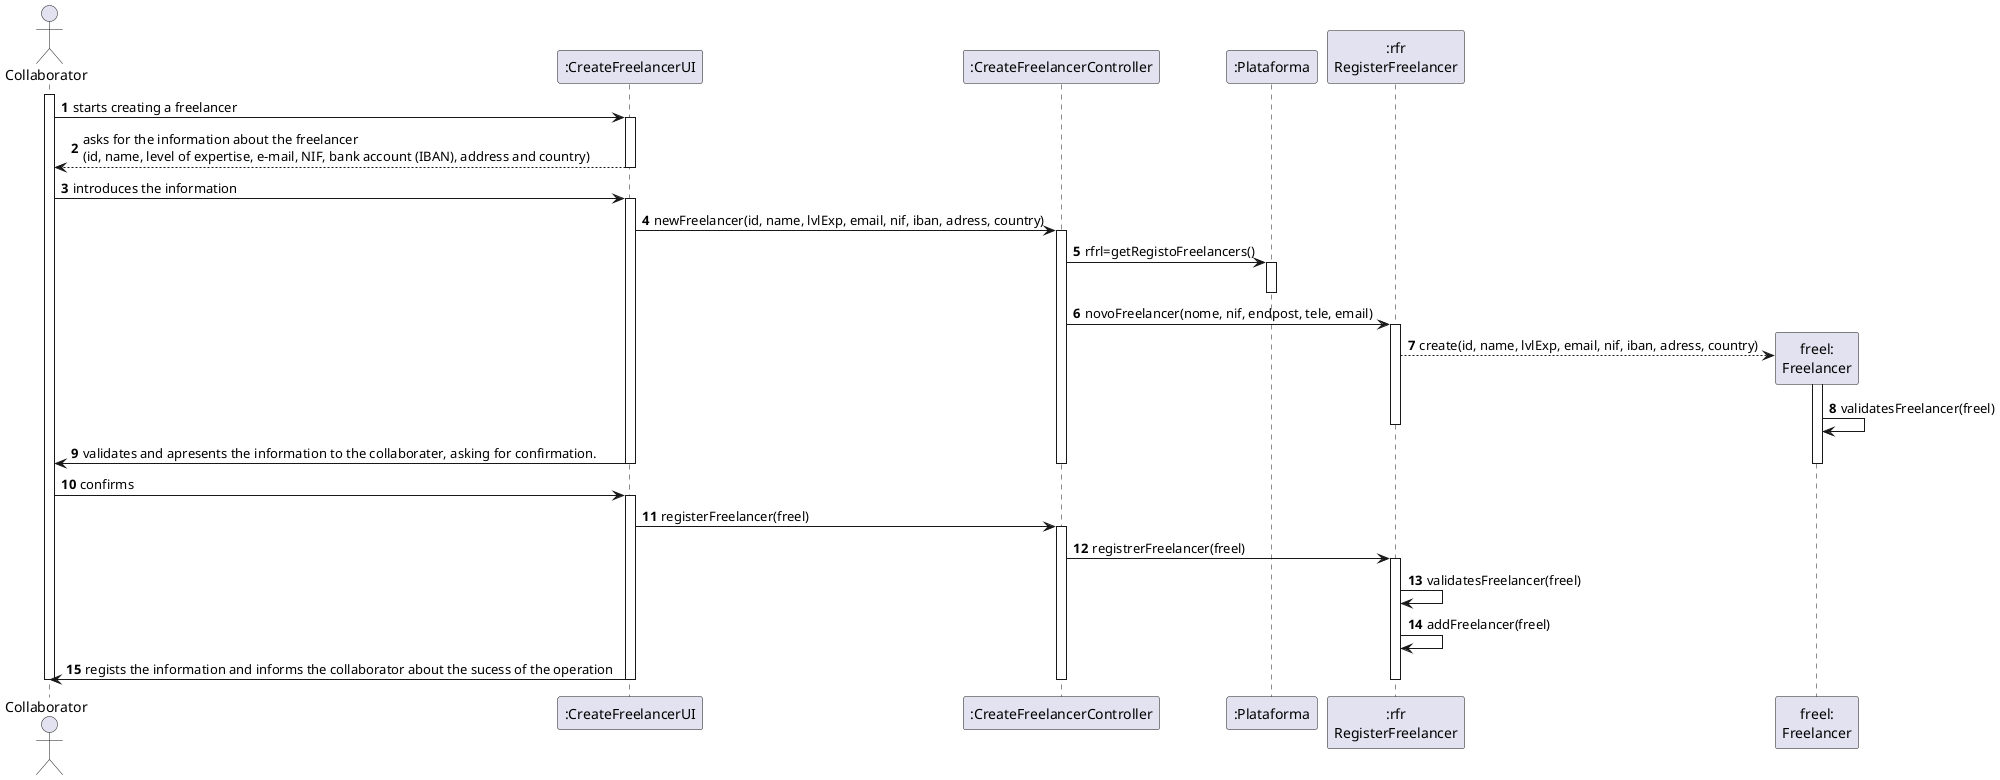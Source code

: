 @startuml
autonumber

actor "Collaborator" as CO
participant ":CreateFreelancerUI" as UI
participant ":CreateFreelancerController" as CTRL
participant ":Plataforma" as PLAT
participant ":rfr\nRegisterFreelancer" as RFR
participant "freel:\nFreelancer" as FREEL

activate CO
CO -> UI : starts creating a freelancer
activate UI

UI --> CO : asks for the information about the freelancer \n(id, name, level of expertise, e-mail, NIF, bank account (IBAN), address and country)
deactivate UI

CO -> UI : introduces the information
activate UI

UI -> CTRL : newFreelancer(id, name, lvlExp, email, nif, iban, adress, country)
activate CTRL

CTRL -> PLAT: rfrl=getRegistoFreelancers()
activate PLAT
deactivate PLAT

CTRL -> RFR : novoFreelancer(nome, nif, endpost, tele, email)
activate RFR
RFR --> FREEL**: create(id, name, lvlExp, email, nif, iban, adress, country)
activate FREEL

FREEL -> FREEL : validatesFreelancer(freel)
deactivate RFR

UI -> CO : validates and apresents the information to the collaborater, asking for confirmation.
deactivate FREEL
deactivate CTRL
deactivate UI

CO -> UI : confirms
activate UI

UI -> CTRL : registerFreelancer(freel)
activate CTRL

CTRL -> RFR : registrerFreelancer(freel)
activate RFR 

RFR -> RFR : validatesFreelancer(freel)
RFR -> RFR : addFreelancer(freel)

UI -> CO : regists the information and informs the collaborator about the sucess of the operation
deactivate RFR
deactivate CTRL
deactivate UI

deactivate CO


@enduml